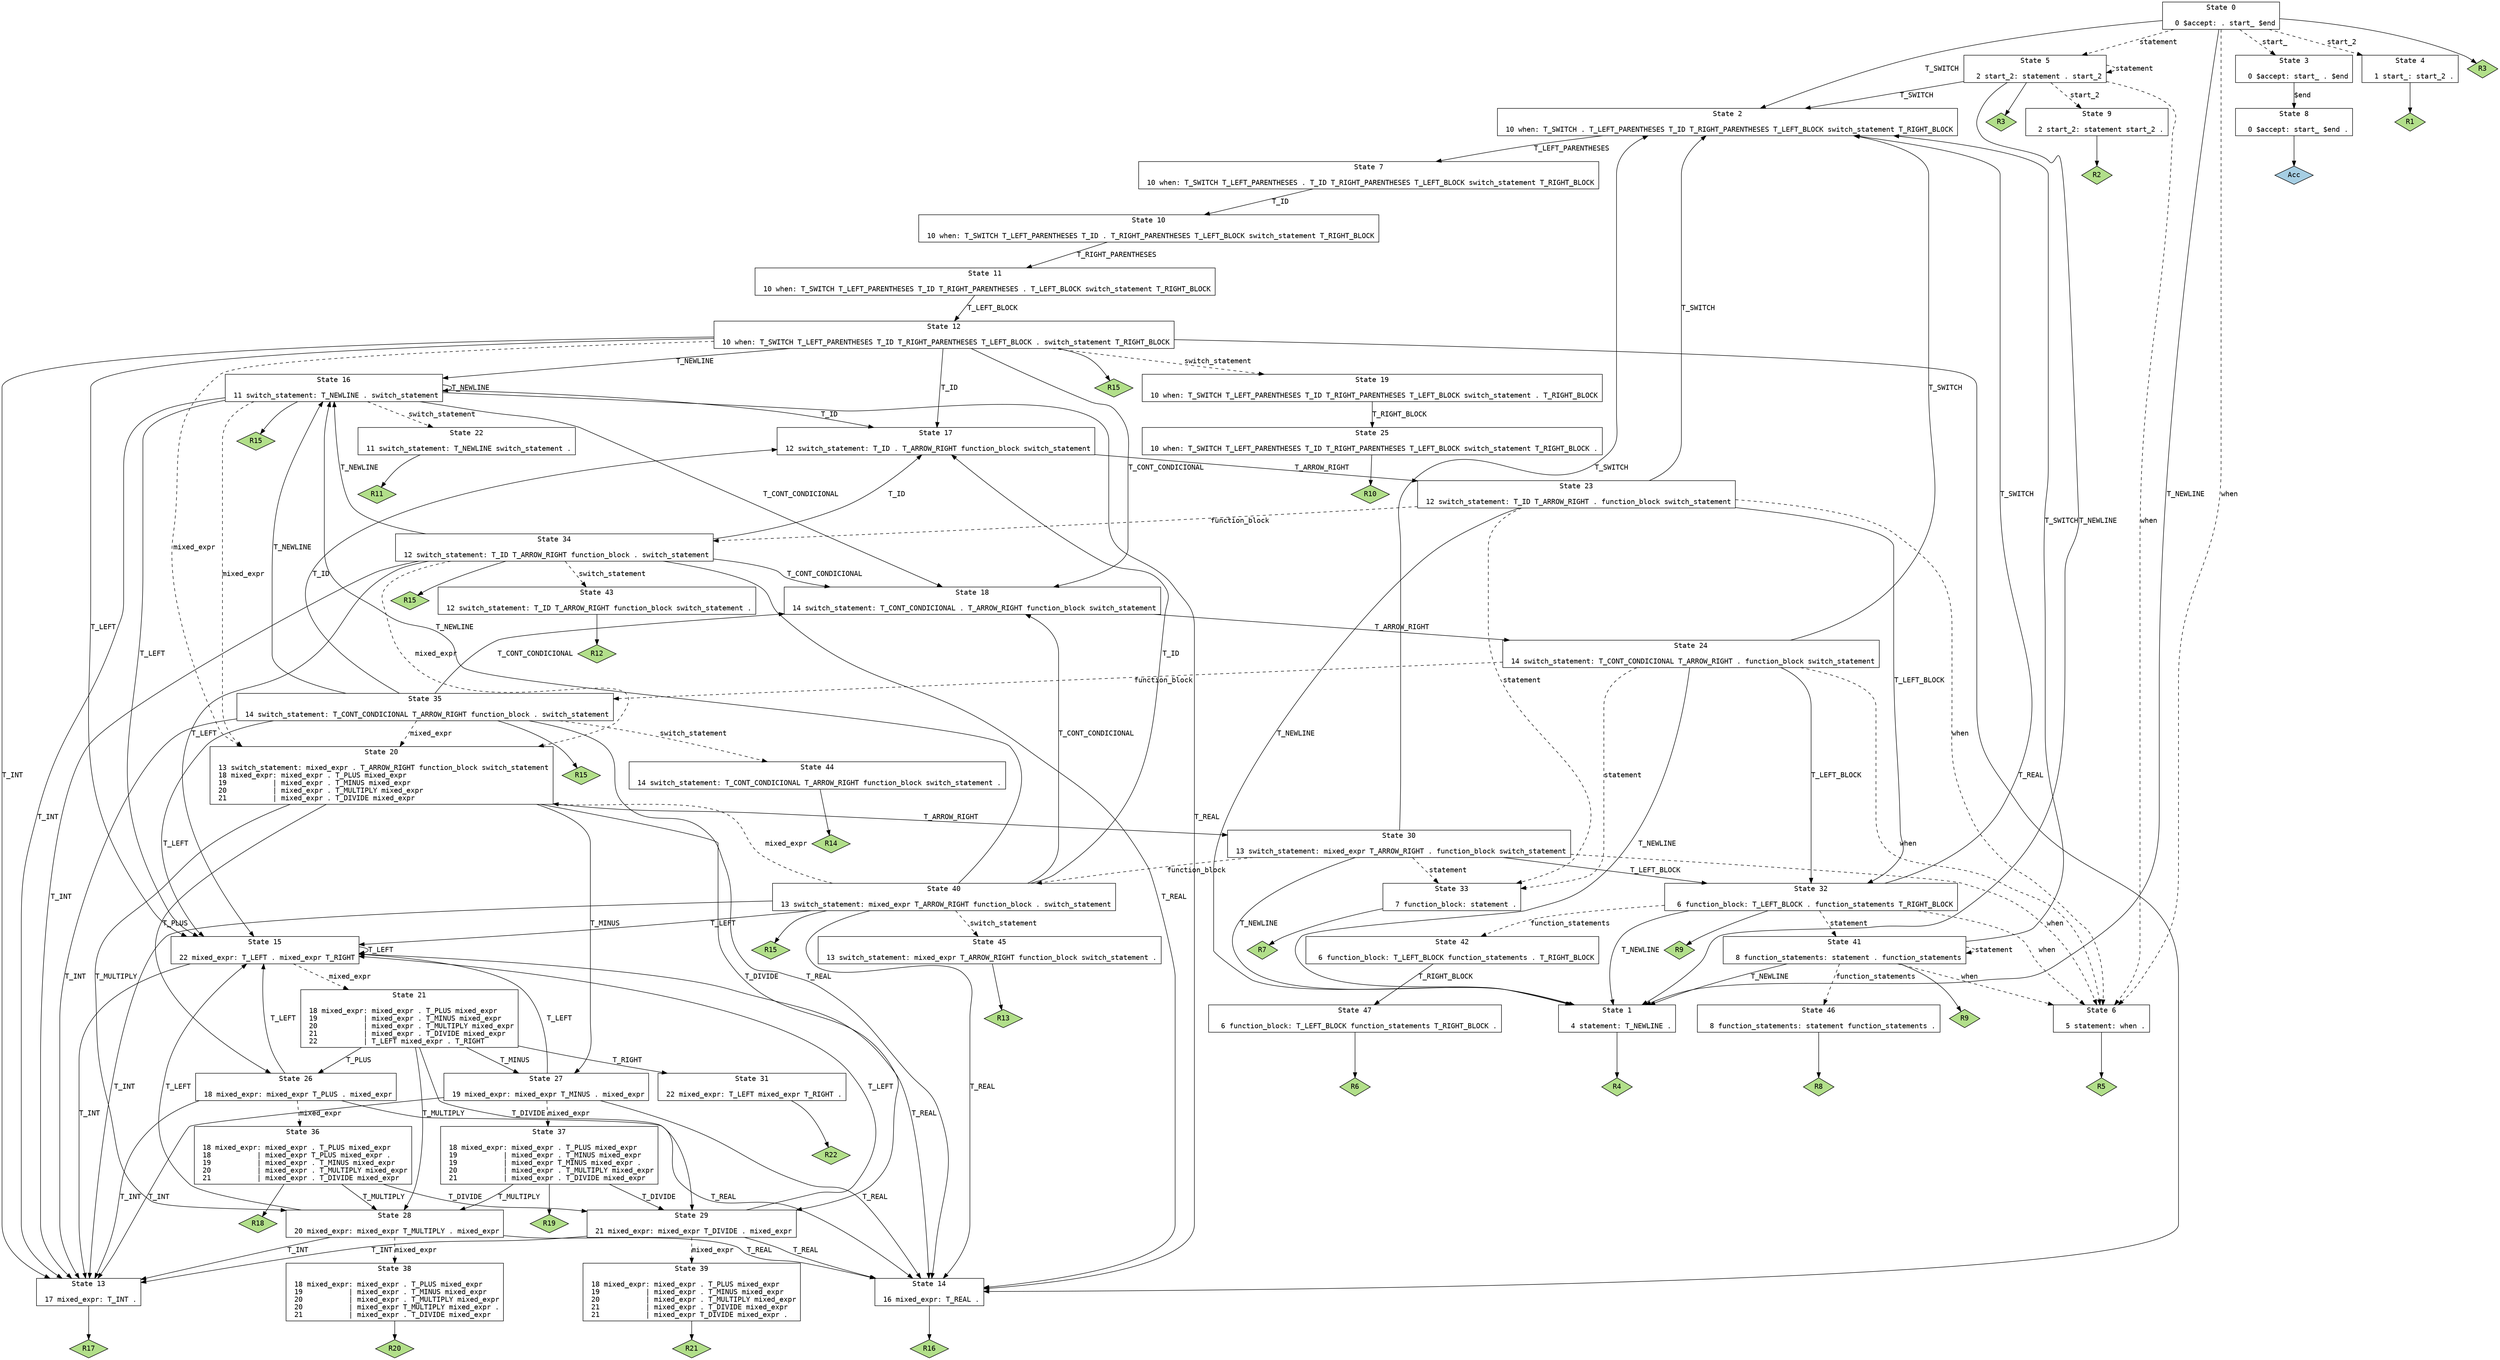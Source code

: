// Generated by GNU Bison 3.5.1.
// Report bugs to <bug-bison@gnu.org>.
// Home page: <https://www.gnu.org/software/bison/>.

digraph "grammar.y"
{
  node [fontname = courier, shape = box, colorscheme = paired6]
  edge [fontname = courier]

  0 [label="State 0\n\l  0 $accept: . start_ $end\l"]
  0 -> 1 [style=solid label="T_NEWLINE"]
  0 -> 2 [style=solid label="T_SWITCH"]
  0 -> 3 [style=dashed label="start_"]
  0 -> 4 [style=dashed label="start_2"]
  0 -> 5 [style=dashed label="statement"]
  0 -> 6 [style=dashed label="when"]
  0 -> "0R3" [style=solid]
 "0R3" [label="R3", fillcolor=3, shape=diamond, style=filled]
  1 [label="State 1\n\l  4 statement: T_NEWLINE .\l"]
  1 -> "1R4" [style=solid]
 "1R4" [label="R4", fillcolor=3, shape=diamond, style=filled]
  2 [label="State 2\n\l 10 when: T_SWITCH . T_LEFT_PARENTHESES T_ID T_RIGHT_PARENTHESES T_LEFT_BLOCK switch_statement T_RIGHT_BLOCK\l"]
  2 -> 7 [style=solid label="T_LEFT_PARENTHESES"]
  3 [label="State 3\n\l  0 $accept: start_ . $end\l"]
  3 -> 8 [style=solid label="$end"]
  4 [label="State 4\n\l  1 start_: start_2 .\l"]
  4 -> "4R1" [style=solid]
 "4R1" [label="R1", fillcolor=3, shape=diamond, style=filled]
  5 [label="State 5\n\l  2 start_2: statement . start_2\l"]
  5 -> 1 [style=solid label="T_NEWLINE"]
  5 -> 2 [style=solid label="T_SWITCH"]
  5 -> 9 [style=dashed label="start_2"]
  5 -> 5 [style=dashed label="statement"]
  5 -> 6 [style=dashed label="when"]
  5 -> "5R3" [style=solid]
 "5R3" [label="R3", fillcolor=3, shape=diamond, style=filled]
  6 [label="State 6\n\l  5 statement: when .\l"]
  6 -> "6R5" [style=solid]
 "6R5" [label="R5", fillcolor=3, shape=diamond, style=filled]
  7 [label="State 7\n\l 10 when: T_SWITCH T_LEFT_PARENTHESES . T_ID T_RIGHT_PARENTHESES T_LEFT_BLOCK switch_statement T_RIGHT_BLOCK\l"]
  7 -> 10 [style=solid label="T_ID"]
  8 [label="State 8\n\l  0 $accept: start_ $end .\l"]
  8 -> "8R0" [style=solid]
 "8R0" [label="Acc", fillcolor=1, shape=diamond, style=filled]
  9 [label="State 9\n\l  2 start_2: statement start_2 .\l"]
  9 -> "9R2" [style=solid]
 "9R2" [label="R2", fillcolor=3, shape=diamond, style=filled]
  10 [label="State 10\n\l 10 when: T_SWITCH T_LEFT_PARENTHESES T_ID . T_RIGHT_PARENTHESES T_LEFT_BLOCK switch_statement T_RIGHT_BLOCK\l"]
  10 -> 11 [style=solid label="T_RIGHT_PARENTHESES"]
  11 [label="State 11\n\l 10 when: T_SWITCH T_LEFT_PARENTHESES T_ID T_RIGHT_PARENTHESES . T_LEFT_BLOCK switch_statement T_RIGHT_BLOCK\l"]
  11 -> 12 [style=solid label="T_LEFT_BLOCK"]
  12 [label="State 12\n\l 10 when: T_SWITCH T_LEFT_PARENTHESES T_ID T_RIGHT_PARENTHESES T_LEFT_BLOCK . switch_statement T_RIGHT_BLOCK\l"]
  12 -> 13 [style=solid label="T_INT"]
  12 -> 14 [style=solid label="T_REAL"]
  12 -> 15 [style=solid label="T_LEFT"]
  12 -> 16 [style=solid label="T_NEWLINE"]
  12 -> 17 [style=solid label="T_ID"]
  12 -> 18 [style=solid label="T_CONT_CONDICIONAL"]
  12 -> 19 [style=dashed label="switch_statement"]
  12 -> 20 [style=dashed label="mixed_expr"]
  12 -> "12R15" [style=solid]
 "12R15" [label="R15", fillcolor=3, shape=diamond, style=filled]
  13 [label="State 13\n\l 17 mixed_expr: T_INT .\l"]
  13 -> "13R17" [style=solid]
 "13R17" [label="R17", fillcolor=3, shape=diamond, style=filled]
  14 [label="State 14\n\l 16 mixed_expr: T_REAL .\l"]
  14 -> "14R16" [style=solid]
 "14R16" [label="R16", fillcolor=3, shape=diamond, style=filled]
  15 [label="State 15\n\l 22 mixed_expr: T_LEFT . mixed_expr T_RIGHT\l"]
  15 -> 13 [style=solid label="T_INT"]
  15 -> 14 [style=solid label="T_REAL"]
  15 -> 15 [style=solid label="T_LEFT"]
  15 -> 21 [style=dashed label="mixed_expr"]
  16 [label="State 16\n\l 11 switch_statement: T_NEWLINE . switch_statement\l"]
  16 -> 13 [style=solid label="T_INT"]
  16 -> 14 [style=solid label="T_REAL"]
  16 -> 15 [style=solid label="T_LEFT"]
  16 -> 16 [style=solid label="T_NEWLINE"]
  16 -> 17 [style=solid label="T_ID"]
  16 -> 18 [style=solid label="T_CONT_CONDICIONAL"]
  16 -> 22 [style=dashed label="switch_statement"]
  16 -> 20 [style=dashed label="mixed_expr"]
  16 -> "16R15" [style=solid]
 "16R15" [label="R15", fillcolor=3, shape=diamond, style=filled]
  17 [label="State 17\n\l 12 switch_statement: T_ID . T_ARROW_RIGHT function_block switch_statement\l"]
  17 -> 23 [style=solid label="T_ARROW_RIGHT"]
  18 [label="State 18\n\l 14 switch_statement: T_CONT_CONDICIONAL . T_ARROW_RIGHT function_block switch_statement\l"]
  18 -> 24 [style=solid label="T_ARROW_RIGHT"]
  19 [label="State 19\n\l 10 when: T_SWITCH T_LEFT_PARENTHESES T_ID T_RIGHT_PARENTHESES T_LEFT_BLOCK switch_statement . T_RIGHT_BLOCK\l"]
  19 -> 25 [style=solid label="T_RIGHT_BLOCK"]
  20 [label="State 20\n\l 13 switch_statement: mixed_expr . T_ARROW_RIGHT function_block switch_statement\l 18 mixed_expr: mixed_expr . T_PLUS mixed_expr\l 19           | mixed_expr . T_MINUS mixed_expr\l 20           | mixed_expr . T_MULTIPLY mixed_expr\l 21           | mixed_expr . T_DIVIDE mixed_expr\l"]
  20 -> 26 [style=solid label="T_PLUS"]
  20 -> 27 [style=solid label="T_MINUS"]
  20 -> 28 [style=solid label="T_MULTIPLY"]
  20 -> 29 [style=solid label="T_DIVIDE"]
  20 -> 30 [style=solid label="T_ARROW_RIGHT"]
  21 [label="State 21\n\l 18 mixed_expr: mixed_expr . T_PLUS mixed_expr\l 19           | mixed_expr . T_MINUS mixed_expr\l 20           | mixed_expr . T_MULTIPLY mixed_expr\l 21           | mixed_expr . T_DIVIDE mixed_expr\l 22           | T_LEFT mixed_expr . T_RIGHT\l"]
  21 -> 26 [style=solid label="T_PLUS"]
  21 -> 27 [style=solid label="T_MINUS"]
  21 -> 28 [style=solid label="T_MULTIPLY"]
  21 -> 29 [style=solid label="T_DIVIDE"]
  21 -> 31 [style=solid label="T_RIGHT"]
  22 [label="State 22\n\l 11 switch_statement: T_NEWLINE switch_statement .\l"]
  22 -> "22R11" [style=solid]
 "22R11" [label="R11", fillcolor=3, shape=diamond, style=filled]
  23 [label="State 23\n\l 12 switch_statement: T_ID T_ARROW_RIGHT . function_block switch_statement\l"]
  23 -> 1 [style=solid label="T_NEWLINE"]
  23 -> 32 [style=solid label="T_LEFT_BLOCK"]
  23 -> 2 [style=solid label="T_SWITCH"]
  23 -> 33 [style=dashed label="statement"]
  23 -> 34 [style=dashed label="function_block"]
  23 -> 6 [style=dashed label="when"]
  24 [label="State 24\n\l 14 switch_statement: T_CONT_CONDICIONAL T_ARROW_RIGHT . function_block switch_statement\l"]
  24 -> 1 [style=solid label="T_NEWLINE"]
  24 -> 32 [style=solid label="T_LEFT_BLOCK"]
  24 -> 2 [style=solid label="T_SWITCH"]
  24 -> 33 [style=dashed label="statement"]
  24 -> 35 [style=dashed label="function_block"]
  24 -> 6 [style=dashed label="when"]
  25 [label="State 25\n\l 10 when: T_SWITCH T_LEFT_PARENTHESES T_ID T_RIGHT_PARENTHESES T_LEFT_BLOCK switch_statement T_RIGHT_BLOCK .\l"]
  25 -> "25R10" [style=solid]
 "25R10" [label="R10", fillcolor=3, shape=diamond, style=filled]
  26 [label="State 26\n\l 18 mixed_expr: mixed_expr T_PLUS . mixed_expr\l"]
  26 -> 13 [style=solid label="T_INT"]
  26 -> 14 [style=solid label="T_REAL"]
  26 -> 15 [style=solid label="T_LEFT"]
  26 -> 36 [style=dashed label="mixed_expr"]
  27 [label="State 27\n\l 19 mixed_expr: mixed_expr T_MINUS . mixed_expr\l"]
  27 -> 13 [style=solid label="T_INT"]
  27 -> 14 [style=solid label="T_REAL"]
  27 -> 15 [style=solid label="T_LEFT"]
  27 -> 37 [style=dashed label="mixed_expr"]
  28 [label="State 28\n\l 20 mixed_expr: mixed_expr T_MULTIPLY . mixed_expr\l"]
  28 -> 13 [style=solid label="T_INT"]
  28 -> 14 [style=solid label="T_REAL"]
  28 -> 15 [style=solid label="T_LEFT"]
  28 -> 38 [style=dashed label="mixed_expr"]
  29 [label="State 29\n\l 21 mixed_expr: mixed_expr T_DIVIDE . mixed_expr\l"]
  29 -> 13 [style=solid label="T_INT"]
  29 -> 14 [style=solid label="T_REAL"]
  29 -> 15 [style=solid label="T_LEFT"]
  29 -> 39 [style=dashed label="mixed_expr"]
  30 [label="State 30\n\l 13 switch_statement: mixed_expr T_ARROW_RIGHT . function_block switch_statement\l"]
  30 -> 1 [style=solid label="T_NEWLINE"]
  30 -> 32 [style=solid label="T_LEFT_BLOCK"]
  30 -> 2 [style=solid label="T_SWITCH"]
  30 -> 33 [style=dashed label="statement"]
  30 -> 40 [style=dashed label="function_block"]
  30 -> 6 [style=dashed label="when"]
  31 [label="State 31\n\l 22 mixed_expr: T_LEFT mixed_expr T_RIGHT .\l"]
  31 -> "31R22" [style=solid]
 "31R22" [label="R22", fillcolor=3, shape=diamond, style=filled]
  32 [label="State 32\n\l  6 function_block: T_LEFT_BLOCK . function_statements T_RIGHT_BLOCK\l"]
  32 -> 1 [style=solid label="T_NEWLINE"]
  32 -> 2 [style=solid label="T_SWITCH"]
  32 -> 41 [style=dashed label="statement"]
  32 -> 42 [style=dashed label="function_statements"]
  32 -> 6 [style=dashed label="when"]
  32 -> "32R9" [style=solid]
 "32R9" [label="R9", fillcolor=3, shape=diamond, style=filled]
  33 [label="State 33\n\l  7 function_block: statement .\l"]
  33 -> "33R7" [style=solid]
 "33R7" [label="R7", fillcolor=3, shape=diamond, style=filled]
  34 [label="State 34\n\l 12 switch_statement: T_ID T_ARROW_RIGHT function_block . switch_statement\l"]
  34 -> 13 [style=solid label="T_INT"]
  34 -> 14 [style=solid label="T_REAL"]
  34 -> 15 [style=solid label="T_LEFT"]
  34 -> 16 [style=solid label="T_NEWLINE"]
  34 -> 17 [style=solid label="T_ID"]
  34 -> 18 [style=solid label="T_CONT_CONDICIONAL"]
  34 -> 43 [style=dashed label="switch_statement"]
  34 -> 20 [style=dashed label="mixed_expr"]
  34 -> "34R15" [style=solid]
 "34R15" [label="R15", fillcolor=3, shape=diamond, style=filled]
  35 [label="State 35\n\l 14 switch_statement: T_CONT_CONDICIONAL T_ARROW_RIGHT function_block . switch_statement\l"]
  35 -> 13 [style=solid label="T_INT"]
  35 -> 14 [style=solid label="T_REAL"]
  35 -> 15 [style=solid label="T_LEFT"]
  35 -> 16 [style=solid label="T_NEWLINE"]
  35 -> 17 [style=solid label="T_ID"]
  35 -> 18 [style=solid label="T_CONT_CONDICIONAL"]
  35 -> 44 [style=dashed label="switch_statement"]
  35 -> 20 [style=dashed label="mixed_expr"]
  35 -> "35R15" [style=solid]
 "35R15" [label="R15", fillcolor=3, shape=diamond, style=filled]
  36 [label="State 36\n\l 18 mixed_expr: mixed_expr . T_PLUS mixed_expr\l 18           | mixed_expr T_PLUS mixed_expr .\l 19           | mixed_expr . T_MINUS mixed_expr\l 20           | mixed_expr . T_MULTIPLY mixed_expr\l 21           | mixed_expr . T_DIVIDE mixed_expr\l"]
  36 -> 28 [style=solid label="T_MULTIPLY"]
  36 -> 29 [style=solid label="T_DIVIDE"]
  36 -> "36R18" [style=solid]
 "36R18" [label="R18", fillcolor=3, shape=diamond, style=filled]
  37 [label="State 37\n\l 18 mixed_expr: mixed_expr . T_PLUS mixed_expr\l 19           | mixed_expr . T_MINUS mixed_expr\l 19           | mixed_expr T_MINUS mixed_expr .\l 20           | mixed_expr . T_MULTIPLY mixed_expr\l 21           | mixed_expr . T_DIVIDE mixed_expr\l"]
  37 -> 28 [style=solid label="T_MULTIPLY"]
  37 -> 29 [style=solid label="T_DIVIDE"]
  37 -> "37R19" [style=solid]
 "37R19" [label="R19", fillcolor=3, shape=diamond, style=filled]
  38 [label="State 38\n\l 18 mixed_expr: mixed_expr . T_PLUS mixed_expr\l 19           | mixed_expr . T_MINUS mixed_expr\l 20           | mixed_expr . T_MULTIPLY mixed_expr\l 20           | mixed_expr T_MULTIPLY mixed_expr .\l 21           | mixed_expr . T_DIVIDE mixed_expr\l"]
  38 -> "38R20" [style=solid]
 "38R20" [label="R20", fillcolor=3, shape=diamond, style=filled]
  39 [label="State 39\n\l 18 mixed_expr: mixed_expr . T_PLUS mixed_expr\l 19           | mixed_expr . T_MINUS mixed_expr\l 20           | mixed_expr . T_MULTIPLY mixed_expr\l 21           | mixed_expr . T_DIVIDE mixed_expr\l 21           | mixed_expr T_DIVIDE mixed_expr .\l"]
  39 -> "39R21" [style=solid]
 "39R21" [label="R21", fillcolor=3, shape=diamond, style=filled]
  40 [label="State 40\n\l 13 switch_statement: mixed_expr T_ARROW_RIGHT function_block . switch_statement\l"]
  40 -> 13 [style=solid label="T_INT"]
  40 -> 14 [style=solid label="T_REAL"]
  40 -> 15 [style=solid label="T_LEFT"]
  40 -> 16 [style=solid label="T_NEWLINE"]
  40 -> 17 [style=solid label="T_ID"]
  40 -> 18 [style=solid label="T_CONT_CONDICIONAL"]
  40 -> 45 [style=dashed label="switch_statement"]
  40 -> 20 [style=dashed label="mixed_expr"]
  40 -> "40R15" [style=solid]
 "40R15" [label="R15", fillcolor=3, shape=diamond, style=filled]
  41 [label="State 41\n\l  8 function_statements: statement . function_statements\l"]
  41 -> 1 [style=solid label="T_NEWLINE"]
  41 -> 2 [style=solid label="T_SWITCH"]
  41 -> 41 [style=dashed label="statement"]
  41 -> 46 [style=dashed label="function_statements"]
  41 -> 6 [style=dashed label="when"]
  41 -> "41R9" [style=solid]
 "41R9" [label="R9", fillcolor=3, shape=diamond, style=filled]
  42 [label="State 42\n\l  6 function_block: T_LEFT_BLOCK function_statements . T_RIGHT_BLOCK\l"]
  42 -> 47 [style=solid label="T_RIGHT_BLOCK"]
  43 [label="State 43\n\l 12 switch_statement: T_ID T_ARROW_RIGHT function_block switch_statement .\l"]
  43 -> "43R12" [style=solid]
 "43R12" [label="R12", fillcolor=3, shape=diamond, style=filled]
  44 [label="State 44\n\l 14 switch_statement: T_CONT_CONDICIONAL T_ARROW_RIGHT function_block switch_statement .\l"]
  44 -> "44R14" [style=solid]
 "44R14" [label="R14", fillcolor=3, shape=diamond, style=filled]
  45 [label="State 45\n\l 13 switch_statement: mixed_expr T_ARROW_RIGHT function_block switch_statement .\l"]
  45 -> "45R13" [style=solid]
 "45R13" [label="R13", fillcolor=3, shape=diamond, style=filled]
  46 [label="State 46\n\l  8 function_statements: statement function_statements .\l"]
  46 -> "46R8" [style=solid]
 "46R8" [label="R8", fillcolor=3, shape=diamond, style=filled]
  47 [label="State 47\n\l  6 function_block: T_LEFT_BLOCK function_statements T_RIGHT_BLOCK .\l"]
  47 -> "47R6" [style=solid]
 "47R6" [label="R6", fillcolor=3, shape=diamond, style=filled]
}
